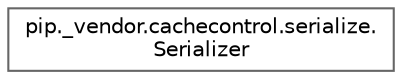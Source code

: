 digraph "Graphical Class Hierarchy"
{
 // LATEX_PDF_SIZE
  bgcolor="transparent";
  edge [fontname=Helvetica,fontsize=10,labelfontname=Helvetica,labelfontsize=10];
  node [fontname=Helvetica,fontsize=10,shape=box,height=0.2,width=0.4];
  rankdir="LR";
  Node0 [id="Node000000",label="pip._vendor.cachecontrol.serialize.\lSerializer",height=0.2,width=0.4,color="grey40", fillcolor="white", style="filled",URL="$d7/d82/classpip_1_1__vendor_1_1cachecontrol_1_1serialize_1_1Serializer.html",tooltip=" "];
}
